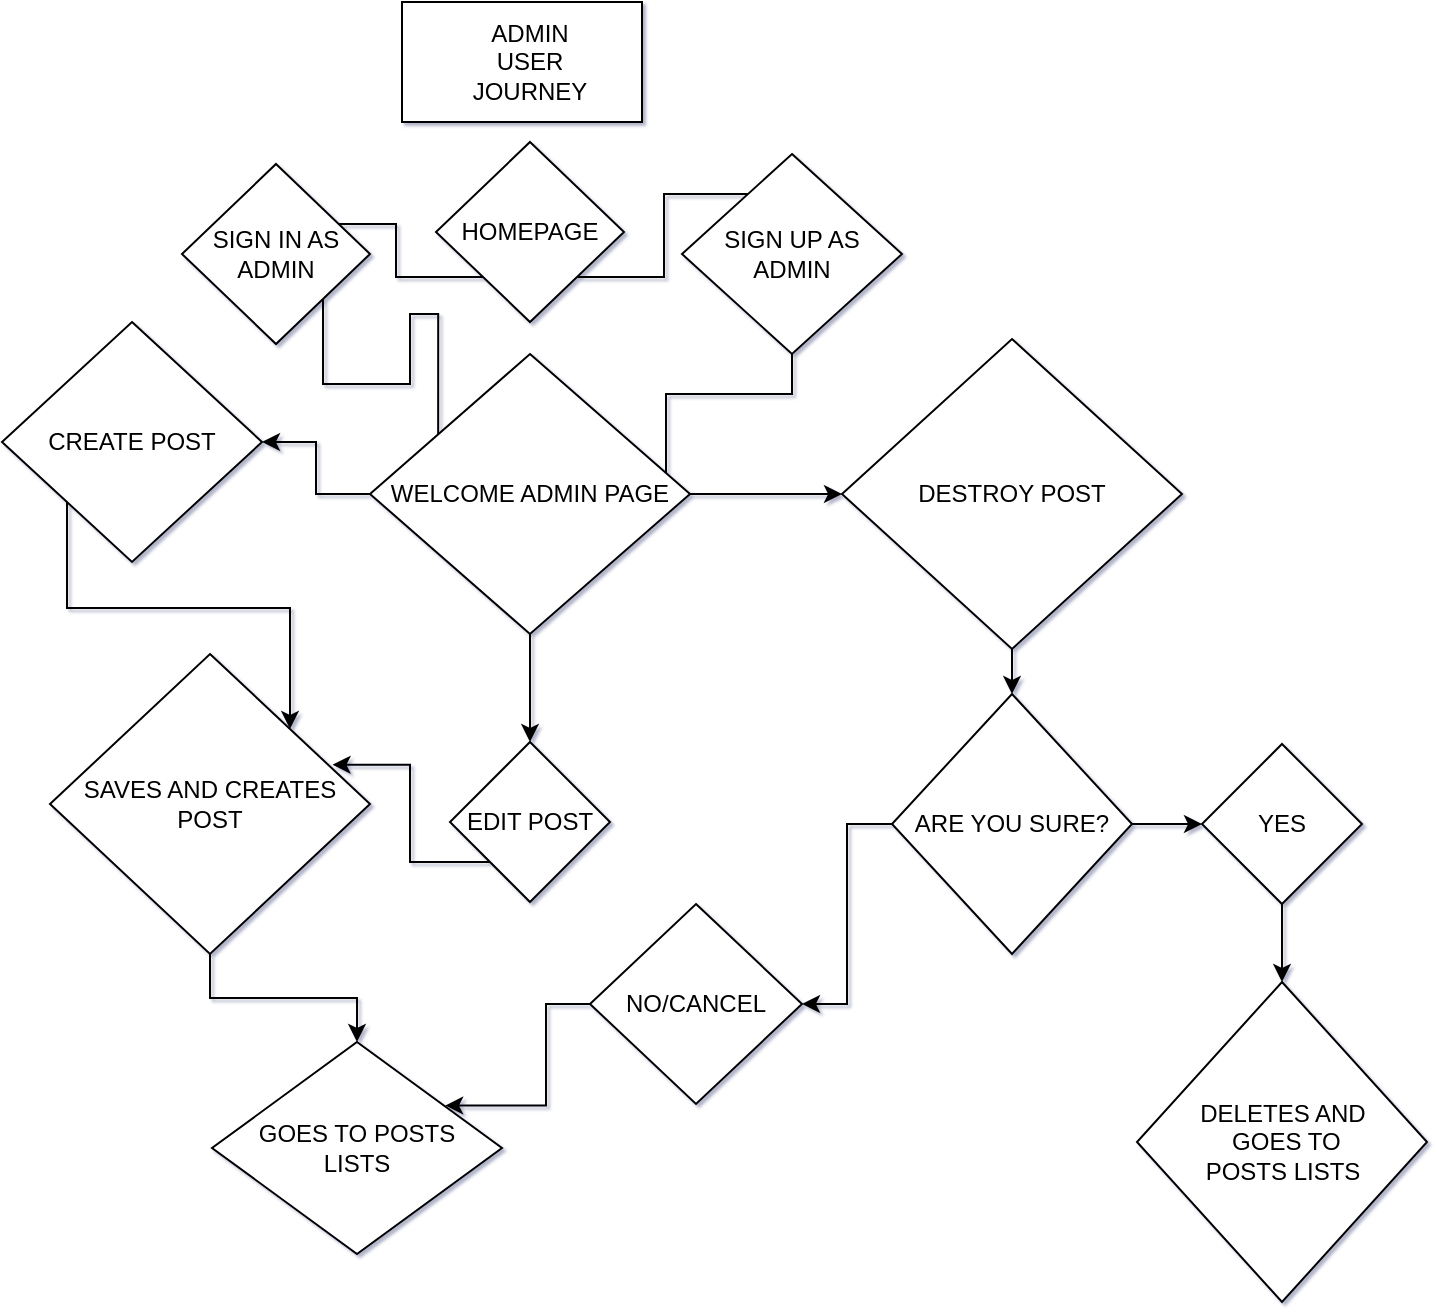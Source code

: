 <mxfile version="20.4.0" type="github">
  <diagram id="C5RBs43oDa-KdzZeNtuy" name="Page-1">
    <mxGraphModel dx="1760" dy="959" grid="1" gridSize="10" guides="1" tooltips="1" connect="1" arrows="1" fold="1" page="1" pageScale="1" pageWidth="1169" pageHeight="827" math="0" shadow="1">
      <root>
        <mxCell id="WIyWlLk6GJQsqaUBKTNV-0" />
        <mxCell id="WIyWlLk6GJQsqaUBKTNV-1" parent="WIyWlLk6GJQsqaUBKTNV-0" />
        <mxCell id="fwTmCoZGssg4nUn9q0i2-12" style="edgeStyle=orthogonalEdgeStyle;rounded=0;orthogonalLoop=1;jettySize=auto;html=1;exitX=1;exitY=1;exitDx=0;exitDy=0;entryX=0.455;entryY=0.2;entryDx=0;entryDy=0;entryPerimeter=0;" edge="1" parent="WIyWlLk6GJQsqaUBKTNV-1" source="fwTmCoZGssg4nUn9q0i2-1" target="fwTmCoZGssg4nUn9q0i2-3">
          <mxGeometry relative="1" as="geometry" />
        </mxCell>
        <mxCell id="fwTmCoZGssg4nUn9q0i2-16" style="edgeStyle=orthogonalEdgeStyle;rounded=0;orthogonalLoop=1;jettySize=auto;html=1;exitX=0;exitY=1;exitDx=0;exitDy=0;entryX=0.532;entryY=0.333;entryDx=0;entryDy=0;entryPerimeter=0;" edge="1" parent="WIyWlLk6GJQsqaUBKTNV-1" source="fwTmCoZGssg4nUn9q0i2-1" target="fwTmCoZGssg4nUn9q0i2-2">
          <mxGeometry relative="1" as="geometry" />
        </mxCell>
        <mxCell id="fwTmCoZGssg4nUn9q0i2-1" value="HOMEPAGE" style="rhombus;whiteSpace=wrap;html=1;" vertex="1" parent="WIyWlLk6GJQsqaUBKTNV-1">
          <mxGeometry x="527" y="74" width="94" height="90" as="geometry" />
        </mxCell>
        <mxCell id="fwTmCoZGssg4nUn9q0i2-20" style="edgeStyle=orthogonalEdgeStyle;rounded=0;orthogonalLoop=1;jettySize=auto;html=1;exitX=1;exitY=1;exitDx=0;exitDy=0;entryX=0.213;entryY=0.429;entryDx=0;entryDy=0;entryPerimeter=0;" edge="1" parent="WIyWlLk6GJQsqaUBKTNV-1" source="fwTmCoZGssg4nUn9q0i2-2" target="fwTmCoZGssg4nUn9q0i2-4">
          <mxGeometry relative="1" as="geometry" />
        </mxCell>
        <mxCell id="fwTmCoZGssg4nUn9q0i2-2" value="SIGN IN AS ADMIN" style="rhombus;whiteSpace=wrap;html=1;" vertex="1" parent="WIyWlLk6GJQsqaUBKTNV-1">
          <mxGeometry x="400" y="85" width="94" height="90" as="geometry" />
        </mxCell>
        <mxCell id="fwTmCoZGssg4nUn9q0i2-21" style="edgeStyle=orthogonalEdgeStyle;rounded=0;orthogonalLoop=1;jettySize=auto;html=1;exitX=0.5;exitY=1;exitDx=0;exitDy=0;entryX=0.925;entryY=0.571;entryDx=0;entryDy=0;entryPerimeter=0;" edge="1" parent="WIyWlLk6GJQsqaUBKTNV-1" source="fwTmCoZGssg4nUn9q0i2-3" target="fwTmCoZGssg4nUn9q0i2-4">
          <mxGeometry relative="1" as="geometry" />
        </mxCell>
        <mxCell id="fwTmCoZGssg4nUn9q0i2-3" value="SIGN UP AS ADMIN" style="rhombus;whiteSpace=wrap;html=1;" vertex="1" parent="WIyWlLk6GJQsqaUBKTNV-1">
          <mxGeometry x="650" y="80" width="110" height="100" as="geometry" />
        </mxCell>
        <mxCell id="fwTmCoZGssg4nUn9q0i2-25" style="edgeStyle=orthogonalEdgeStyle;rounded=0;orthogonalLoop=1;jettySize=auto;html=1;exitX=0;exitY=0.5;exitDx=0;exitDy=0;" edge="1" parent="WIyWlLk6GJQsqaUBKTNV-1" source="fwTmCoZGssg4nUn9q0i2-4" target="fwTmCoZGssg4nUn9q0i2-22">
          <mxGeometry relative="1" as="geometry" />
        </mxCell>
        <mxCell id="fwTmCoZGssg4nUn9q0i2-33" style="edgeStyle=orthogonalEdgeStyle;rounded=0;orthogonalLoop=1;jettySize=auto;html=1;" edge="1" parent="WIyWlLk6GJQsqaUBKTNV-1" source="fwTmCoZGssg4nUn9q0i2-4" target="fwTmCoZGssg4nUn9q0i2-24">
          <mxGeometry relative="1" as="geometry" />
        </mxCell>
        <mxCell id="fwTmCoZGssg4nUn9q0i2-37" style="edgeStyle=orthogonalEdgeStyle;rounded=0;orthogonalLoop=1;jettySize=auto;html=1;exitX=0.5;exitY=1;exitDx=0;exitDy=0;" edge="1" parent="WIyWlLk6GJQsqaUBKTNV-1" source="fwTmCoZGssg4nUn9q0i2-4" target="fwTmCoZGssg4nUn9q0i2-36">
          <mxGeometry relative="1" as="geometry" />
        </mxCell>
        <mxCell id="fwTmCoZGssg4nUn9q0i2-4" value="WELCOME ADMIN PAGE" style="rhombus;whiteSpace=wrap;html=1;" vertex="1" parent="WIyWlLk6GJQsqaUBKTNV-1">
          <mxGeometry x="494" y="180" width="160" height="140" as="geometry" />
        </mxCell>
        <mxCell id="fwTmCoZGssg4nUn9q0i2-35" style="edgeStyle=orthogonalEdgeStyle;rounded=0;orthogonalLoop=1;jettySize=auto;html=1;exitX=0;exitY=1;exitDx=0;exitDy=0;entryX=1;entryY=0;entryDx=0;entryDy=0;" edge="1" parent="WIyWlLk6GJQsqaUBKTNV-1" source="fwTmCoZGssg4nUn9q0i2-22" target="fwTmCoZGssg4nUn9q0i2-34">
          <mxGeometry relative="1" as="geometry" />
        </mxCell>
        <mxCell id="fwTmCoZGssg4nUn9q0i2-22" value="CREATE POST" style="rhombus;whiteSpace=wrap;html=1;" vertex="1" parent="WIyWlLk6GJQsqaUBKTNV-1">
          <mxGeometry x="310" y="164" width="130" height="120" as="geometry" />
        </mxCell>
        <mxCell id="fwTmCoZGssg4nUn9q0i2-48" value="" style="edgeStyle=orthogonalEdgeStyle;rounded=0;orthogonalLoop=1;jettySize=auto;html=1;" edge="1" parent="WIyWlLk6GJQsqaUBKTNV-1" source="fwTmCoZGssg4nUn9q0i2-24" target="fwTmCoZGssg4nUn9q0i2-41">
          <mxGeometry relative="1" as="geometry" />
        </mxCell>
        <mxCell id="fwTmCoZGssg4nUn9q0i2-24" value="DESTROY POST" style="rhombus;whiteSpace=wrap;html=1;" vertex="1" parent="WIyWlLk6GJQsqaUBKTNV-1">
          <mxGeometry x="730" y="172.5" width="170" height="155" as="geometry" />
        </mxCell>
        <mxCell id="fwTmCoZGssg4nUn9q0i2-47" style="edgeStyle=orthogonalEdgeStyle;rounded=0;orthogonalLoop=1;jettySize=auto;html=1;exitX=0.5;exitY=1;exitDx=0;exitDy=0;" edge="1" parent="WIyWlLk6GJQsqaUBKTNV-1" source="fwTmCoZGssg4nUn9q0i2-34" target="fwTmCoZGssg4nUn9q0i2-43">
          <mxGeometry relative="1" as="geometry" />
        </mxCell>
        <mxCell id="fwTmCoZGssg4nUn9q0i2-34" value="SAVES AND CREATES POST" style="rhombus;whiteSpace=wrap;html=1;" vertex="1" parent="WIyWlLk6GJQsqaUBKTNV-1">
          <mxGeometry x="334" y="330" width="160" height="150" as="geometry" />
        </mxCell>
        <mxCell id="fwTmCoZGssg4nUn9q0i2-38" style="edgeStyle=orthogonalEdgeStyle;rounded=0;orthogonalLoop=1;jettySize=auto;html=1;exitX=0;exitY=1;exitDx=0;exitDy=0;entryX=0.883;entryY=0.369;entryDx=0;entryDy=0;entryPerimeter=0;" edge="1" parent="WIyWlLk6GJQsqaUBKTNV-1" source="fwTmCoZGssg4nUn9q0i2-36" target="fwTmCoZGssg4nUn9q0i2-34">
          <mxGeometry relative="1" as="geometry" />
        </mxCell>
        <mxCell id="fwTmCoZGssg4nUn9q0i2-36" value="EDIT POST" style="rhombus;whiteSpace=wrap;html=1;" vertex="1" parent="WIyWlLk6GJQsqaUBKTNV-1">
          <mxGeometry x="534" y="374" width="80" height="80" as="geometry" />
        </mxCell>
        <mxCell id="fwTmCoZGssg4nUn9q0i2-52" style="edgeStyle=orthogonalEdgeStyle;rounded=0;orthogonalLoop=1;jettySize=auto;html=1;entryX=0.804;entryY=0.3;entryDx=0;entryDy=0;entryPerimeter=0;" edge="1" parent="WIyWlLk6GJQsqaUBKTNV-1" source="fwTmCoZGssg4nUn9q0i2-39" target="fwTmCoZGssg4nUn9q0i2-43">
          <mxGeometry relative="1" as="geometry" />
        </mxCell>
        <mxCell id="fwTmCoZGssg4nUn9q0i2-39" value="NO/CANCEL" style="rhombus;whiteSpace=wrap;html=1;" vertex="1" parent="WIyWlLk6GJQsqaUBKTNV-1">
          <mxGeometry x="604" y="455" width="106" height="100" as="geometry" />
        </mxCell>
        <mxCell id="fwTmCoZGssg4nUn9q0i2-51" value="" style="edgeStyle=orthogonalEdgeStyle;rounded=0;orthogonalLoop=1;jettySize=auto;html=1;" edge="1" parent="WIyWlLk6GJQsqaUBKTNV-1" source="fwTmCoZGssg4nUn9q0i2-40" target="fwTmCoZGssg4nUn9q0i2-42">
          <mxGeometry relative="1" as="geometry" />
        </mxCell>
        <mxCell id="fwTmCoZGssg4nUn9q0i2-40" value="YES" style="rhombus;whiteSpace=wrap;html=1;" vertex="1" parent="WIyWlLk6GJQsqaUBKTNV-1">
          <mxGeometry x="910" y="375" width="80" height="80" as="geometry" />
        </mxCell>
        <mxCell id="fwTmCoZGssg4nUn9q0i2-49" value="" style="edgeStyle=orthogonalEdgeStyle;rounded=0;orthogonalLoop=1;jettySize=auto;html=1;" edge="1" parent="WIyWlLk6GJQsqaUBKTNV-1" source="fwTmCoZGssg4nUn9q0i2-41" target="fwTmCoZGssg4nUn9q0i2-39">
          <mxGeometry relative="1" as="geometry" />
        </mxCell>
        <mxCell id="fwTmCoZGssg4nUn9q0i2-50" value="" style="edgeStyle=orthogonalEdgeStyle;rounded=0;orthogonalLoop=1;jettySize=auto;html=1;" edge="1" parent="WIyWlLk6GJQsqaUBKTNV-1" source="fwTmCoZGssg4nUn9q0i2-41" target="fwTmCoZGssg4nUn9q0i2-40">
          <mxGeometry relative="1" as="geometry" />
        </mxCell>
        <mxCell id="fwTmCoZGssg4nUn9q0i2-41" value="ARE YOU SURE?" style="rhombus;whiteSpace=wrap;html=1;" vertex="1" parent="WIyWlLk6GJQsqaUBKTNV-1">
          <mxGeometry x="755" y="350" width="120" height="130" as="geometry" />
        </mxCell>
        <mxCell id="fwTmCoZGssg4nUn9q0i2-42" value="DELETES AND&lt;br&gt;&amp;nbsp;GOES TO &lt;br&gt;POSTS LISTS" style="rhombus;whiteSpace=wrap;html=1;" vertex="1" parent="WIyWlLk6GJQsqaUBKTNV-1">
          <mxGeometry x="877.5" y="494" width="145" height="160" as="geometry" />
        </mxCell>
        <mxCell id="fwTmCoZGssg4nUn9q0i2-43" value="GOES TO POSTS &lt;br&gt;LISTS" style="rhombus;whiteSpace=wrap;html=1;" vertex="1" parent="WIyWlLk6GJQsqaUBKTNV-1">
          <mxGeometry x="415" y="524" width="145" height="106" as="geometry" />
        </mxCell>
        <mxCell id="fwTmCoZGssg4nUn9q0i2-57" value="" style="rounded=0;whiteSpace=wrap;html=1;" vertex="1" parent="WIyWlLk6GJQsqaUBKTNV-1">
          <mxGeometry x="510" y="4" width="120" height="60" as="geometry" />
        </mxCell>
        <mxCell id="fwTmCoZGssg4nUn9q0i2-58" value="ADMIN USER JOURNEY" style="text;html=1;strokeColor=none;fillColor=none;align=center;verticalAlign=middle;whiteSpace=wrap;rounded=0;" vertex="1" parent="WIyWlLk6GJQsqaUBKTNV-1">
          <mxGeometry x="544" y="19" width="60" height="30" as="geometry" />
        </mxCell>
      </root>
    </mxGraphModel>
  </diagram>
</mxfile>
